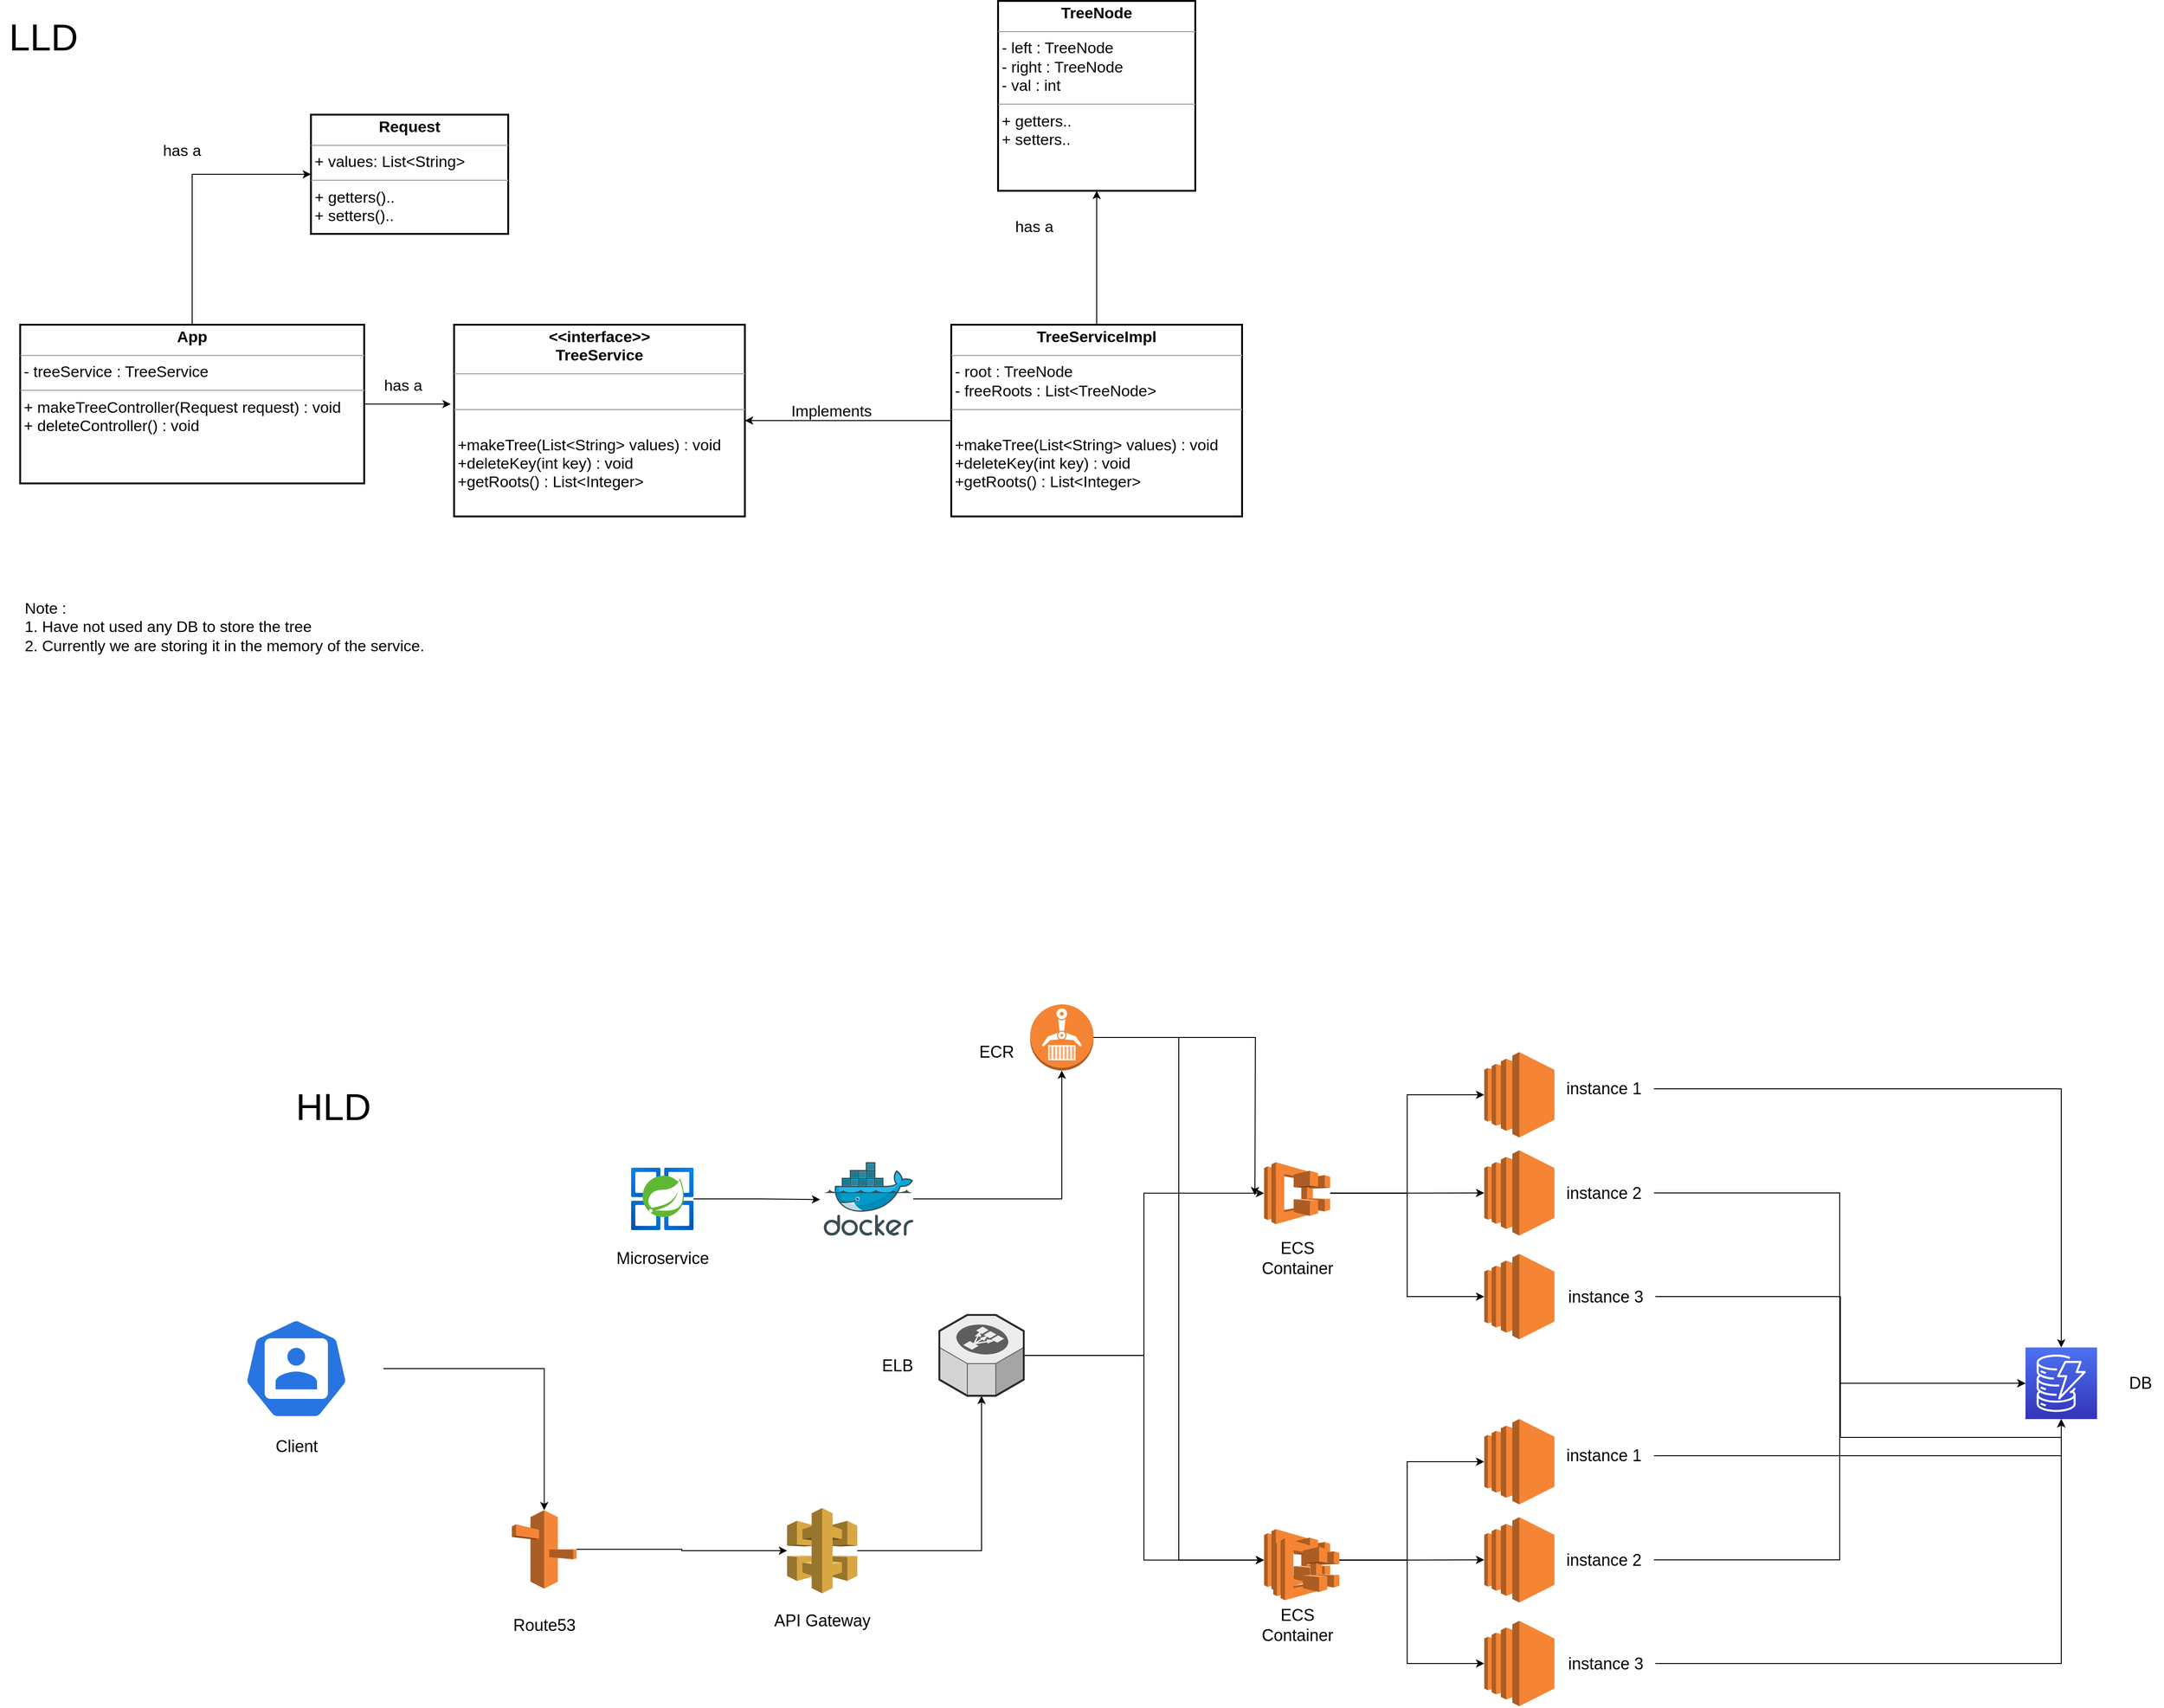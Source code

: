 <mxfile version="20.8.10" type="device"><diagram name="Page-1" id="XwcVX7_v-Ad6Ww7vvWZl"><mxGraphModel dx="2295" dy="2287" grid="0" gridSize="10" guides="1" tooltips="1" connect="1" arrows="1" fold="1" page="1" pageScale="1" pageWidth="827" pageHeight="1169" math="0" shadow="0"><root><mxCell id="0"/><mxCell id="1" parent="0"/><mxCell id="3yq8874O4GhU_qoibKw1-14" style="edgeStyle=orthogonalEdgeStyle;rounded=0;orthogonalLoop=1;jettySize=auto;html=1;entryX=0;entryY=0.5;entryDx=0;entryDy=0;entryPerimeter=0;fontSize=18;" edge="1" parent="1" source="3yq8874O4GhU_qoibKw1-1" target="3yq8874O4GhU_qoibKw1-11"><mxGeometry relative="1" as="geometry"/></mxCell><mxCell id="3yq8874O4GhU_qoibKw1-15" style="edgeStyle=orthogonalEdgeStyle;rounded=0;orthogonalLoop=1;jettySize=auto;html=1;entryX=0;entryY=0.5;entryDx=0;entryDy=0;entryPerimeter=0;fontSize=18;" edge="1" parent="1" source="3yq8874O4GhU_qoibKw1-1" target="3yq8874O4GhU_qoibKw1-12"><mxGeometry relative="1" as="geometry"/></mxCell><mxCell id="3yq8874O4GhU_qoibKw1-16" style="edgeStyle=orthogonalEdgeStyle;rounded=0;orthogonalLoop=1;jettySize=auto;html=1;entryX=0;entryY=0.5;entryDx=0;entryDy=0;entryPerimeter=0;fontSize=18;" edge="1" parent="1" source="3yq8874O4GhU_qoibKw1-1" target="3yq8874O4GhU_qoibKw1-13"><mxGeometry relative="1" as="geometry"/></mxCell><mxCell id="3yq8874O4GhU_qoibKw1-1" value="" style="outlineConnect=0;dashed=0;verticalLabelPosition=bottom;verticalAlign=top;align=center;html=1;shape=mxgraph.aws3.ecs;fillColor=#F58534;gradientColor=none;" vertex="1" parent="1"><mxGeometry x="600" y="130" width="72" height="67.5" as="geometry"/></mxCell><mxCell id="3yq8874O4GhU_qoibKw1-4" style="edgeStyle=orthogonalEdgeStyle;rounded=0;orthogonalLoop=1;jettySize=auto;html=1;entryX=0.5;entryY=1;entryDx=0;entryDy=0;entryPerimeter=0;" edge="1" parent="1" source="3yq8874O4GhU_qoibKw1-2" target="3yq8874O4GhU_qoibKw1-3"><mxGeometry relative="1" as="geometry"><mxPoint x="350" y="170" as="targetPoint"/></mxGeometry></mxCell><mxCell id="3yq8874O4GhU_qoibKw1-2" value="" style="sketch=0;aspect=fixed;html=1;points=[];align=center;image;fontSize=12;image=img/lib/mscae/Docker.svg;" vertex="1" parent="1"><mxGeometry x="120" y="130" width="97.56" height="80" as="geometry"/></mxCell><mxCell id="3yq8874O4GhU_qoibKw1-5" style="edgeStyle=orthogonalEdgeStyle;rounded=0;orthogonalLoop=1;jettySize=auto;html=1;" edge="1" parent="1" source="3yq8874O4GhU_qoibKw1-3"><mxGeometry relative="1" as="geometry"><mxPoint x="590" y="166.0" as="targetPoint"/></mxGeometry></mxCell><mxCell id="3yq8874O4GhU_qoibKw1-84" style="edgeStyle=orthogonalEdgeStyle;rounded=0;orthogonalLoop=1;jettySize=auto;html=1;entryX=0;entryY=0.5;entryDx=0;entryDy=0;entryPerimeter=0;fontSize=18;" edge="1" parent="1" source="3yq8874O4GhU_qoibKw1-3" target="3yq8874O4GhU_qoibKw1-70"><mxGeometry relative="1" as="geometry"/></mxCell><mxCell id="3yq8874O4GhU_qoibKw1-3" value="" style="outlineConnect=0;dashed=0;verticalLabelPosition=bottom;verticalAlign=top;align=center;html=1;shape=mxgraph.aws3.ecr;fillColor=#F58534;gradientColor=none;" vertex="1" parent="1"><mxGeometry x="345" y="-42" width="69" height="72" as="geometry"/></mxCell><mxCell id="3yq8874O4GhU_qoibKw1-7" style="edgeStyle=orthogonalEdgeStyle;rounded=0;orthogonalLoop=1;jettySize=auto;html=1;entryX=-0.041;entryY=0.508;entryDx=0;entryDy=0;entryPerimeter=0;" edge="1" parent="1" source="3yq8874O4GhU_qoibKw1-6" target="3yq8874O4GhU_qoibKw1-2"><mxGeometry relative="1" as="geometry"/></mxCell><mxCell id="3yq8874O4GhU_qoibKw1-6" value="" style="aspect=fixed;html=1;points=[];align=center;image;fontSize=12;image=img/lib/azure2/compute/Azure_Spring_Cloud.svg;" vertex="1" parent="1"><mxGeometry x="-90" y="136" width="68" height="68" as="geometry"/></mxCell><mxCell id="3yq8874O4GhU_qoibKw1-8" value="Microservice" style="text;html=1;align=center;verticalAlign=middle;resizable=0;points=[];autosize=1;strokeColor=none;fillColor=none;strokeWidth=2;fontSize=18;" vertex="1" parent="1"><mxGeometry x="-116" y="215" width="120" height="40" as="geometry"/></mxCell><mxCell id="3yq8874O4GhU_qoibKw1-9" value="ECR" style="text;html=1;align=center;verticalAlign=middle;resizable=0;points=[];autosize=1;strokeColor=none;fillColor=none;strokeWidth=2;fontSize=18;" vertex="1" parent="1"><mxGeometry x="278" y="-10" width="60" height="40" as="geometry"/></mxCell><mxCell id="3yq8874O4GhU_qoibKw1-10" value="ECS&lt;br&gt;Container" style="text;html=1;align=center;verticalAlign=middle;resizable=0;points=[];autosize=1;strokeColor=none;fillColor=none;strokeWidth=2;fontSize=18;" vertex="1" parent="1"><mxGeometry x="586" y="205" width="100" height="60" as="geometry"/></mxCell><mxCell id="3yq8874O4GhU_qoibKw1-11" value="" style="outlineConnect=0;dashed=0;verticalLabelPosition=bottom;verticalAlign=top;align=center;html=1;shape=mxgraph.aws3.ec2;fillColor=#F58534;gradientColor=none;strokeWidth=2;fontSize=18;" vertex="1" parent="1"><mxGeometry x="840" y="10" width="76.5" height="93" as="geometry"/></mxCell><mxCell id="3yq8874O4GhU_qoibKw1-12" value="" style="outlineConnect=0;dashed=0;verticalLabelPosition=bottom;verticalAlign=top;align=center;html=1;shape=mxgraph.aws3.ec2;fillColor=#F58534;gradientColor=none;strokeWidth=2;fontSize=18;" vertex="1" parent="1"><mxGeometry x="840" y="117" width="76.5" height="93" as="geometry"/></mxCell><mxCell id="3yq8874O4GhU_qoibKw1-13" value="" style="outlineConnect=0;dashed=0;verticalLabelPosition=bottom;verticalAlign=top;align=center;html=1;shape=mxgraph.aws3.ec2;fillColor=#F58534;gradientColor=none;strokeWidth=2;fontSize=18;" vertex="1" parent="1"><mxGeometry x="840" y="230" width="76.5" height="93" as="geometry"/></mxCell><mxCell id="3yq8874O4GhU_qoibKw1-21" style="edgeStyle=orthogonalEdgeStyle;rounded=0;orthogonalLoop=1;jettySize=auto;html=1;fontSize=18;" edge="1" parent="1" source="3yq8874O4GhU_qoibKw1-17" target="3yq8874O4GhU_qoibKw1-20"><mxGeometry relative="1" as="geometry"/></mxCell><mxCell id="3yq8874O4GhU_qoibKw1-17" value="instance 1" style="text;html=1;align=center;verticalAlign=middle;resizable=0;points=[];autosize=1;strokeColor=none;fillColor=none;fontSize=18;" vertex="1" parent="1"><mxGeometry x="915" y="30" width="110" height="40" as="geometry"/></mxCell><mxCell id="3yq8874O4GhU_qoibKw1-22" style="edgeStyle=orthogonalEdgeStyle;rounded=0;orthogonalLoop=1;jettySize=auto;html=1;entryX=0;entryY=0.5;entryDx=0;entryDy=0;entryPerimeter=0;fontSize=18;" edge="1" parent="1" source="3yq8874O4GhU_qoibKw1-18" target="3yq8874O4GhU_qoibKw1-20"><mxGeometry relative="1" as="geometry"/></mxCell><mxCell id="3yq8874O4GhU_qoibKw1-18" value="instance 2" style="text;html=1;align=center;verticalAlign=middle;resizable=0;points=[];autosize=1;strokeColor=none;fillColor=none;fontSize=18;" vertex="1" parent="1"><mxGeometry x="915" y="143.5" width="110" height="40" as="geometry"/></mxCell><mxCell id="3yq8874O4GhU_qoibKw1-23" style="edgeStyle=orthogonalEdgeStyle;rounded=0;orthogonalLoop=1;jettySize=auto;html=1;entryX=0.5;entryY=1;entryDx=0;entryDy=0;entryPerimeter=0;fontSize=18;" edge="1" parent="1" source="3yq8874O4GhU_qoibKw1-19" target="3yq8874O4GhU_qoibKw1-20"><mxGeometry relative="1" as="geometry"/></mxCell><mxCell id="3yq8874O4GhU_qoibKw1-19" value="instance 3" style="text;html=1;align=center;verticalAlign=middle;resizable=0;points=[];autosize=1;strokeColor=none;fillColor=none;fontSize=18;" vertex="1" parent="1"><mxGeometry x="916.5" y="256.5" width="110" height="40" as="geometry"/></mxCell><mxCell id="3yq8874O4GhU_qoibKw1-20" value="" style="sketch=0;points=[[0,0,0],[0.25,0,0],[0.5,0,0],[0.75,0,0],[1,0,0],[0,1,0],[0.25,1,0],[0.5,1,0],[0.75,1,0],[1,1,0],[0,0.25,0],[0,0.5,0],[0,0.75,0],[1,0.25,0],[1,0.5,0],[1,0.75,0]];outlineConnect=0;fontColor=#232F3E;gradientColor=#4D72F3;gradientDirection=north;fillColor=#3334B9;strokeColor=#ffffff;dashed=0;verticalLabelPosition=bottom;verticalAlign=top;align=center;html=1;fontSize=12;fontStyle=0;aspect=fixed;shape=mxgraph.aws4.resourceIcon;resIcon=mxgraph.aws4.dynamodb;strokeWidth=2;" vertex="1" parent="1"><mxGeometry x="1430" y="332" width="78" height="78" as="geometry"/></mxCell><mxCell id="3yq8874O4GhU_qoibKw1-24" value="DB" style="text;html=1;align=center;verticalAlign=middle;resizable=0;points=[];autosize=1;strokeColor=none;fillColor=none;fontSize=18;" vertex="1" parent="1"><mxGeometry x="1530" y="351" width="50" height="40" as="geometry"/></mxCell><mxCell id="3yq8874O4GhU_qoibKw1-27" style="edgeStyle=orthogonalEdgeStyle;rounded=0;orthogonalLoop=1;jettySize=auto;html=1;fontSize=18;" edge="1" parent="1" source="3yq8874O4GhU_qoibKw1-25" target="3yq8874O4GhU_qoibKw1-28"><mxGeometry relative="1" as="geometry"><mxPoint x="172.56" y="1015" as="targetPoint"/></mxGeometry></mxCell><mxCell id="3yq8874O4GhU_qoibKw1-25" value="" style="sketch=0;html=1;dashed=0;whitespace=wrap;fillColor=#2875E2;strokeColor=#ffffff;points=[[0.005,0.63,0],[0.1,0.2,0],[0.9,0.2,0],[0.5,0,0],[0.995,0.63,0],[0.72,0.99,0],[0.5,1,0],[0.28,0.99,0]];verticalLabelPosition=bottom;align=center;verticalAlign=top;shape=mxgraph.kubernetes.icon;prIcon=user;strokeWidth=2;fontSize=18;" vertex="1" parent="1"><mxGeometry x="-550" y="300" width="190" height="110" as="geometry"/></mxCell><mxCell id="3yq8874O4GhU_qoibKw1-100" style="edgeStyle=orthogonalEdgeStyle;rounded=0;orthogonalLoop=1;jettySize=auto;html=1;fontSize=18;" edge="1" parent="1" source="3yq8874O4GhU_qoibKw1-28" target="3yq8874O4GhU_qoibKw1-85"><mxGeometry relative="1" as="geometry"/></mxCell><mxCell id="3yq8874O4GhU_qoibKw1-28" value="" style="outlineConnect=0;dashed=0;verticalLabelPosition=bottom;verticalAlign=top;align=center;html=1;shape=mxgraph.aws3.route_53;fillColor=#F58536;gradientColor=none;strokeWidth=2;fontSize=18;" vertex="1" parent="1"><mxGeometry x="-220" y="509.33" width="70.5" height="85.5" as="geometry"/></mxCell><mxCell id="3yq8874O4GhU_qoibKw1-29" value="Route53" style="text;html=1;align=center;verticalAlign=middle;resizable=0;points=[];autosize=1;strokeColor=none;fillColor=none;fontSize=18;" vertex="1" parent="1"><mxGeometry x="-229.75" y="615" width="90" height="40" as="geometry"/></mxCell><mxCell id="3yq8874O4GhU_qoibKw1-67" style="edgeStyle=orthogonalEdgeStyle;rounded=0;orthogonalLoop=1;jettySize=auto;html=1;entryX=0;entryY=0.5;entryDx=0;entryDy=0;entryPerimeter=0;fontSize=18;" edge="1" parent="1" source="3yq8874O4GhU_qoibKw1-70" target="3yq8874O4GhU_qoibKw1-72"><mxGeometry relative="1" as="geometry"/></mxCell><mxCell id="3yq8874O4GhU_qoibKw1-68" style="edgeStyle=orthogonalEdgeStyle;rounded=0;orthogonalLoop=1;jettySize=auto;html=1;entryX=0;entryY=0.5;entryDx=0;entryDy=0;entryPerimeter=0;fontSize=18;" edge="1" parent="1" source="3yq8874O4GhU_qoibKw1-70" target="3yq8874O4GhU_qoibKw1-73"><mxGeometry relative="1" as="geometry"/></mxCell><mxCell id="3yq8874O4GhU_qoibKw1-69" style="edgeStyle=orthogonalEdgeStyle;rounded=0;orthogonalLoop=1;jettySize=auto;html=1;entryX=0;entryY=0.5;entryDx=0;entryDy=0;entryPerimeter=0;fontSize=18;" edge="1" parent="1" source="3yq8874O4GhU_qoibKw1-70" target="3yq8874O4GhU_qoibKw1-74"><mxGeometry relative="1" as="geometry"/></mxCell><mxCell id="3yq8874O4GhU_qoibKw1-70" value="" style="outlineConnect=0;dashed=0;verticalLabelPosition=bottom;verticalAlign=top;align=center;html=1;shape=mxgraph.aws3.ecs;fillColor=#F58534;gradientColor=none;" vertex="1" parent="1"><mxGeometry x="600" y="530" width="72" height="67.5" as="geometry"/></mxCell><mxCell id="3yq8874O4GhU_qoibKw1-71" value="ECS&lt;br&gt;Container" style="text;html=1;align=center;verticalAlign=middle;resizable=0;points=[];autosize=1;strokeColor=none;fillColor=none;strokeWidth=2;fontSize=18;" vertex="1" parent="1"><mxGeometry x="586" y="605" width="100" height="60" as="geometry"/></mxCell><mxCell id="3yq8874O4GhU_qoibKw1-72" value="" style="outlineConnect=0;dashed=0;verticalLabelPosition=bottom;verticalAlign=top;align=center;html=1;shape=mxgraph.aws3.ec2;fillColor=#F58534;gradientColor=none;strokeWidth=2;fontSize=18;" vertex="1" parent="1"><mxGeometry x="840" y="410" width="76.5" height="93" as="geometry"/></mxCell><mxCell id="3yq8874O4GhU_qoibKw1-73" value="" style="outlineConnect=0;dashed=0;verticalLabelPosition=bottom;verticalAlign=top;align=center;html=1;shape=mxgraph.aws3.ec2;fillColor=#F58534;gradientColor=none;strokeWidth=2;fontSize=18;" vertex="1" parent="1"><mxGeometry x="840" y="517" width="76.5" height="93" as="geometry"/></mxCell><mxCell id="3yq8874O4GhU_qoibKw1-74" value="" style="outlineConnect=0;dashed=0;verticalLabelPosition=bottom;verticalAlign=top;align=center;html=1;shape=mxgraph.aws3.ec2;fillColor=#F58534;gradientColor=none;strokeWidth=2;fontSize=18;" vertex="1" parent="1"><mxGeometry x="840" y="630" width="76.5" height="93" as="geometry"/></mxCell><mxCell id="3yq8874O4GhU_qoibKw1-75" style="edgeStyle=orthogonalEdgeStyle;rounded=0;orthogonalLoop=1;jettySize=auto;html=1;fontSize=18;" edge="1" parent="1" source="3yq8874O4GhU_qoibKw1-76" target="3yq8874O4GhU_qoibKw1-81"><mxGeometry relative="1" as="geometry"/></mxCell><mxCell id="3yq8874O4GhU_qoibKw1-76" value="instance 1" style="text;html=1;align=center;verticalAlign=middle;resizable=0;points=[];autosize=1;strokeColor=none;fillColor=none;fontSize=18;" vertex="1" parent="1"><mxGeometry x="915" y="430" width="110" height="40" as="geometry"/></mxCell><mxCell id="3yq8874O4GhU_qoibKw1-77" style="edgeStyle=orthogonalEdgeStyle;rounded=0;orthogonalLoop=1;jettySize=auto;html=1;entryX=0;entryY=0.5;entryDx=0;entryDy=0;entryPerimeter=0;fontSize=18;" edge="1" parent="1" source="3yq8874O4GhU_qoibKw1-78" target="3yq8874O4GhU_qoibKw1-81"><mxGeometry relative="1" as="geometry"/></mxCell><mxCell id="3yq8874O4GhU_qoibKw1-78" value="instance 2" style="text;html=1;align=center;verticalAlign=middle;resizable=0;points=[];autosize=1;strokeColor=none;fillColor=none;fontSize=18;" vertex="1" parent="1"><mxGeometry x="915" y="543.5" width="110" height="40" as="geometry"/></mxCell><mxCell id="3yq8874O4GhU_qoibKw1-79" style="edgeStyle=orthogonalEdgeStyle;rounded=0;orthogonalLoop=1;jettySize=auto;html=1;entryX=0.5;entryY=1;entryDx=0;entryDy=0;entryPerimeter=0;fontSize=18;" edge="1" parent="1" source="3yq8874O4GhU_qoibKw1-80" target="3yq8874O4GhU_qoibKw1-81"><mxGeometry relative="1" as="geometry"/></mxCell><mxCell id="3yq8874O4GhU_qoibKw1-80" value="instance 3" style="text;html=1;align=center;verticalAlign=middle;resizable=0;points=[];autosize=1;strokeColor=none;fillColor=none;fontSize=18;" vertex="1" parent="1"><mxGeometry x="916.5" y="656.5" width="110" height="40" as="geometry"/></mxCell><mxCell id="3yq8874O4GhU_qoibKw1-81" value="" style="sketch=0;points=[[0,0,0],[0.25,0,0],[0.5,0,0],[0.75,0,0],[1,0,0],[0,1,0],[0.25,1,0],[0.5,1,0],[0.75,1,0],[1,1,0],[0,0.25,0],[0,0.5,0],[0,0.75,0],[1,0.25,0],[1,0.5,0],[1,0.75,0]];outlineConnect=0;fontColor=#232F3E;gradientColor=#4D72F3;gradientDirection=north;fillColor=#3334B9;strokeColor=#ffffff;dashed=0;verticalLabelPosition=bottom;verticalAlign=top;align=center;html=1;fontSize=12;fontStyle=0;aspect=fixed;shape=mxgraph.aws4.resourceIcon;resIcon=mxgraph.aws4.dynamodb;strokeWidth=2;" vertex="1" parent="1"><mxGeometry x="1430" y="332" width="78" height="78" as="geometry"/></mxCell><mxCell id="3yq8874O4GhU_qoibKw1-83" value="" style="outlineConnect=0;dashed=0;verticalLabelPosition=bottom;verticalAlign=top;align=center;html=1;shape=mxgraph.aws3.ecs;fillColor=#F58534;gradientColor=none;" vertex="1" parent="1"><mxGeometry x="610" y="540" width="72" height="67.5" as="geometry"/></mxCell><mxCell id="3yq8874O4GhU_qoibKw1-88" style="edgeStyle=orthogonalEdgeStyle;rounded=0;orthogonalLoop=1;jettySize=auto;html=1;fontSize=18;" edge="1" parent="1" source="3yq8874O4GhU_qoibKw1-85" target="3yq8874O4GhU_qoibKw1-87"><mxGeometry relative="1" as="geometry"/></mxCell><mxCell id="3yq8874O4GhU_qoibKw1-85" value="" style="outlineConnect=0;dashed=0;verticalLabelPosition=bottom;verticalAlign=top;align=center;html=1;shape=mxgraph.aws3.api_gateway;fillColor=#D9A741;gradientColor=none;strokeWidth=2;fontSize=18;" vertex="1" parent="1"><mxGeometry x="80" y="507" width="76.5" height="93" as="geometry"/></mxCell><mxCell id="3yq8874O4GhU_qoibKw1-89" style="edgeStyle=orthogonalEdgeStyle;rounded=0;orthogonalLoop=1;jettySize=auto;html=1;entryX=0;entryY=0.5;entryDx=0;entryDy=0;entryPerimeter=0;fontSize=18;" edge="1" parent="1" source="3yq8874O4GhU_qoibKw1-87" target="3yq8874O4GhU_qoibKw1-70"><mxGeometry relative="1" as="geometry"/></mxCell><mxCell id="3yq8874O4GhU_qoibKw1-90" style="edgeStyle=orthogonalEdgeStyle;rounded=0;orthogonalLoop=1;jettySize=auto;html=1;entryX=0;entryY=0.5;entryDx=0;entryDy=0;entryPerimeter=0;fontSize=18;" edge="1" parent="1" source="3yq8874O4GhU_qoibKw1-87" target="3yq8874O4GhU_qoibKw1-1"><mxGeometry relative="1" as="geometry"/></mxCell><mxCell id="3yq8874O4GhU_qoibKw1-87" value="" style="verticalLabelPosition=bottom;html=1;verticalAlign=top;strokeWidth=1;align=center;outlineConnect=0;dashed=0;outlineConnect=0;shape=mxgraph.aws3d.elasticLoadBalancing;fillColor=#ECECEC;strokeColor=#5E5E5E;aspect=fixed;fontSize=18;" vertex="1" parent="1"><mxGeometry x="246" y="296.5" width="92" height="88.17" as="geometry"/></mxCell><mxCell id="3yq8874O4GhU_qoibKw1-92" value="API Gateway" style="text;html=1;align=center;verticalAlign=middle;resizable=0;points=[];autosize=1;strokeColor=none;fillColor=none;strokeWidth=2;fontSize=18;" vertex="1" parent="1"><mxGeometry x="53.25" y="610" width="130" height="40" as="geometry"/></mxCell><mxCell id="3yq8874O4GhU_qoibKw1-95" value="ELB" style="text;html=1;align=center;verticalAlign=middle;resizable=0;points=[];autosize=1;strokeColor=none;fillColor=none;fontSize=18;" vertex="1" parent="1"><mxGeometry x="170" y="332" width="60" height="40" as="geometry"/></mxCell><mxCell id="3yq8874O4GhU_qoibKw1-96" value="Client" style="text;html=1;align=center;verticalAlign=middle;resizable=0;points=[];autosize=1;strokeColor=none;fillColor=none;fontSize=18;" vertex="1" parent="1"><mxGeometry x="-490" y="420" width="70" height="40" as="geometry"/></mxCell><mxCell id="3yq8874O4GhU_qoibKw1-101" value="HLD" style="text;html=1;align=center;verticalAlign=middle;resizable=0;points=[];autosize=1;strokeColor=none;fillColor=none;fontSize=41;" vertex="1" parent="1"><mxGeometry x="-470" y="40" width="110" height="60" as="geometry"/></mxCell><mxCell id="3yq8874O4GhU_qoibKw1-102" value="LLD" style="text;html=1;align=center;verticalAlign=middle;resizable=0;points=[];autosize=1;strokeColor=none;fillColor=none;fontSize=41;" vertex="1" parent="1"><mxGeometry x="-778" y="-1127" width="93" height="61" as="geometry"/></mxCell><mxCell id="3yq8874O4GhU_qoibKw1-116" value="&lt;p style=&quot;margin: 4px 0px 0px; text-align: center; font-size: 17px;&quot;&gt;&lt;b style=&quot;&quot;&gt;&lt;font style=&quot;font-size: 17px;&quot;&gt;Request&lt;/font&gt;&lt;/b&gt;&lt;/p&gt;&lt;hr style=&quot;font-size: 17px;&quot; size=&quot;1&quot;&gt;&lt;p style=&quot;margin: 0px 0px 0px 4px; font-size: 17px;&quot;&gt;&lt;font style=&quot;font-size: 17px;&quot;&gt;+ values: List&amp;lt;String&amp;gt;&lt;/font&gt;&lt;/p&gt;&lt;hr style=&quot;font-size: 17px;&quot; size=&quot;1&quot;&gt;&lt;p style=&quot;margin: 0px 0px 0px 4px; font-size: 17px;&quot;&gt;&lt;font style=&quot;font-size: 17px;&quot;&gt;+ getters()..&lt;/font&gt;&lt;/p&gt;&lt;p style=&quot;margin: 0px 0px 0px 4px; font-size: 17px;&quot;&gt;&lt;font style=&quot;font-size: 17px;&quot;&gt;+ setters()..&lt;/font&gt;&lt;/p&gt;" style="verticalAlign=top;align=left;overflow=fill;fontSize=12;fontFamily=Helvetica;html=1;strokeWidth=2;" vertex="1" parent="1"><mxGeometry x="-439" y="-1012" width="215" height="130" as="geometry"/></mxCell><mxCell id="3yq8874O4GhU_qoibKw1-118" style="edgeStyle=orthogonalEdgeStyle;rounded=0;orthogonalLoop=1;jettySize=auto;html=1;entryX=0;entryY=0.5;entryDx=0;entryDy=0;fontSize=17;" edge="1" parent="1" source="3yq8874O4GhU_qoibKw1-117" target="3yq8874O4GhU_qoibKw1-116"><mxGeometry relative="1" as="geometry"/></mxCell><mxCell id="3yq8874O4GhU_qoibKw1-121" style="edgeStyle=orthogonalEdgeStyle;rounded=0;orthogonalLoop=1;jettySize=auto;html=1;fontSize=17;" edge="1" parent="1" source="3yq8874O4GhU_qoibKw1-117"><mxGeometry relative="1" as="geometry"><mxPoint x="-286.667" y="-696.5" as="targetPoint"/></mxGeometry></mxCell><mxCell id="3yq8874O4GhU_qoibKw1-117" value="&lt;p style=&quot;margin: 4px 0px 0px; text-align: center; font-size: 17px;&quot;&gt;&lt;b style=&quot;&quot;&gt;&lt;font style=&quot;font-size: 17px;&quot;&gt;App&lt;/font&gt;&lt;/b&gt;&lt;/p&gt;&lt;hr style=&quot;font-size: 17px;&quot; size=&quot;1&quot;&gt;&lt;p style=&quot;margin: 0px 0px 0px 4px; font-size: 17px;&quot;&gt;- treeService : TreeService&lt;/p&gt;&lt;hr style=&quot;font-size: 17px;&quot; size=&quot;1&quot;&gt;&lt;p style=&quot;margin: 0px 0px 0px 4px; font-size: 17px;&quot;&gt;&lt;font style=&quot;font-size: 17px;&quot;&gt;+ makeTreeController(Request request) : void&lt;/font&gt;&lt;/p&gt;&lt;p style=&quot;margin: 0px 0px 0px 4px; font-size: 17px;&quot;&gt;&lt;font style=&quot;font-size: 17px;&quot;&gt;+ deleteController() : void&lt;/font&gt;&lt;/p&gt;" style="verticalAlign=top;align=left;overflow=fill;fontSize=12;fontFamily=Helvetica;html=1;strokeWidth=2;" vertex="1" parent="1"><mxGeometry x="-756" y="-783" width="375" height="173" as="geometry"/></mxCell><mxCell id="3yq8874O4GhU_qoibKw1-119" value="has a" style="text;html=1;align=center;verticalAlign=middle;resizable=0;points=[];autosize=1;strokeColor=none;fillColor=none;fontSize=17;" vertex="1" parent="1"><mxGeometry x="-610" y="-988" width="60" height="32" as="geometry"/></mxCell><mxCell id="3yq8874O4GhU_qoibKw1-120" value="&lt;p style=&quot;margin: 4px 0px 0px; text-align: center; font-size: 17px;&quot;&gt;&lt;b style=&quot;&quot;&gt;&lt;font style=&quot;font-size: 17px;&quot;&gt;&amp;lt;&amp;lt;interface&amp;gt;&amp;gt;&lt;br&gt;TreeService&lt;/font&gt;&lt;/b&gt;&lt;/p&gt;&lt;hr style=&quot;font-size: 17px;&quot; size=&quot;1&quot;&gt;&lt;p style=&quot;margin: 0px 0px 0px 4px; font-size: 17px;&quot;&gt;&lt;br&gt;&lt;/p&gt;&lt;hr style=&quot;font-size: 17px;&quot; size=&quot;1&quot;&gt;&lt;p style=&quot;margin: 0px 0px 0px 4px; font-size: 17px;&quot;&gt;&lt;br&gt;&lt;/p&gt;&lt;p style=&quot;margin: 0px 0px 0px 4px; font-size: 17px;&quot;&gt;+makeTree(List&amp;lt;String&amp;gt; values) : void&lt;/p&gt;&lt;p style=&quot;margin: 0px 0px 0px 4px; font-size: 17px;&quot;&gt;+deleteKey(int key) : void&lt;/p&gt;&lt;p style=&quot;margin: 0px 0px 0px 4px; font-size: 17px;&quot;&gt;+getRoots() : List&amp;lt;Integer&amp;gt;&lt;/p&gt;" style="verticalAlign=top;align=left;overflow=fill;fontSize=12;fontFamily=Helvetica;html=1;strokeWidth=2;" vertex="1" parent="1"><mxGeometry x="-283" y="-783" width="317" height="209" as="geometry"/></mxCell><mxCell id="3yq8874O4GhU_qoibKw1-124" style="edgeStyle=orthogonalEdgeStyle;rounded=0;orthogonalLoop=1;jettySize=auto;html=1;entryX=1;entryY=0.5;entryDx=0;entryDy=0;fontSize=17;" edge="1" parent="1" source="3yq8874O4GhU_qoibKw1-123" target="3yq8874O4GhU_qoibKw1-120"><mxGeometry relative="1" as="geometry"/></mxCell><mxCell id="3yq8874O4GhU_qoibKw1-129" style="edgeStyle=orthogonalEdgeStyle;rounded=0;orthogonalLoop=1;jettySize=auto;html=1;entryX=0.5;entryY=1;entryDx=0;entryDy=0;fontSize=17;" edge="1" parent="1" source="3yq8874O4GhU_qoibKw1-123" target="3yq8874O4GhU_qoibKw1-128"><mxGeometry relative="1" as="geometry"/></mxCell><mxCell id="3yq8874O4GhU_qoibKw1-123" value="&lt;p style=&quot;margin: 4px 0px 0px; text-align: center; font-size: 17px;&quot;&gt;&lt;b style=&quot;&quot;&gt;&lt;font style=&quot;font-size: 17px;&quot;&gt;TreeServiceImpl&lt;/font&gt;&lt;/b&gt;&lt;/p&gt;&lt;hr style=&quot;font-size: 17px;&quot; size=&quot;1&quot;&gt;&lt;p style=&quot;margin: 0px 0px 0px 4px; font-size: 17px;&quot;&gt;- root : TreeNode&lt;/p&gt;&lt;p style=&quot;margin: 0px 0px 0px 4px; font-size: 17px;&quot;&gt;- freeRoots : List&amp;lt;TreeNode&amp;gt;&lt;/p&gt;&lt;hr style=&quot;font-size: 17px;&quot; size=&quot;1&quot;&gt;&lt;p style=&quot;margin: 0px 0px 0px 4px; font-size: 17px;&quot;&gt;&lt;br&gt;&lt;/p&gt;&lt;p style=&quot;margin: 0px 0px 0px 4px; font-size: 17px;&quot;&gt;+makeTree(List&amp;lt;String&amp;gt; values) : void&lt;/p&gt;&lt;p style=&quot;margin: 0px 0px 0px 4px; font-size: 17px;&quot;&gt;+deleteKey(int key) : void&lt;/p&gt;&lt;p style=&quot;margin: 0px 0px 0px 4px; font-size: 17px;&quot;&gt;+getRoots() : List&amp;lt;Integer&amp;gt;&lt;/p&gt;" style="verticalAlign=top;align=left;overflow=fill;fontSize=12;fontFamily=Helvetica;html=1;strokeWidth=2;" vertex="1" parent="1"><mxGeometry x="259" y="-783" width="317" height="209" as="geometry"/></mxCell><mxCell id="3yq8874O4GhU_qoibKw1-125" value="Implements" style="text;html=1;align=center;verticalAlign=middle;resizable=0;points=[];autosize=1;strokeColor=none;fillColor=none;fontSize=17;" vertex="1" parent="1"><mxGeometry x="75" y="-704" width="106" height="32" as="geometry"/></mxCell><mxCell id="3yq8874O4GhU_qoibKw1-126" value="has a" style="text;html=1;align=center;verticalAlign=middle;resizable=0;points=[];autosize=1;strokeColor=none;fillColor=none;fontSize=17;" vertex="1" parent="1"><mxGeometry x="-369" y="-732" width="60" height="32" as="geometry"/></mxCell><mxCell id="3yq8874O4GhU_qoibKw1-128" value="&lt;p style=&quot;margin: 4px 0px 0px; text-align: center; font-size: 17px;&quot;&gt;&lt;b style=&quot;&quot;&gt;&lt;font style=&quot;font-size: 17px;&quot;&gt;TreeNode&lt;/font&gt;&lt;/b&gt;&lt;/p&gt;&lt;hr style=&quot;font-size: 17px;&quot; size=&quot;1&quot;&gt;&lt;p style=&quot;margin: 0px 0px 0px 4px; font-size: 17px;&quot;&gt;- left : TreeNode&lt;/p&gt;&lt;p style=&quot;margin: 0px 0px 0px 4px; font-size: 17px;&quot;&gt;- right : TreeNode&lt;/p&gt;&lt;p style=&quot;margin: 0px 0px 0px 4px; font-size: 17px;&quot;&gt;- val : int&lt;/p&gt;&lt;hr style=&quot;font-size: 17px;&quot; size=&quot;1&quot;&gt;&lt;p style=&quot;margin: 0px 0px 0px 4px; font-size: 17px;&quot;&gt;+ getters..&lt;/p&gt;&lt;p style=&quot;margin: 0px 0px 0px 4px; font-size: 17px;&quot;&gt;+ setters..&lt;/p&gt;" style="verticalAlign=top;align=left;overflow=fill;fontSize=12;fontFamily=Helvetica;html=1;strokeWidth=2;" vertex="1" parent="1"><mxGeometry x="310" y="-1136" width="215" height="207" as="geometry"/></mxCell><mxCell id="3yq8874O4GhU_qoibKw1-130" value="has a" style="text;html=1;align=center;verticalAlign=middle;resizable=0;points=[];autosize=1;strokeColor=none;fillColor=none;fontSize=17;" vertex="1" parent="1"><mxGeometry x="319" y="-905" width="60" height="32" as="geometry"/></mxCell><mxCell id="3yq8874O4GhU_qoibKw1-131" value="Note :&amp;nbsp;&lt;br&gt;1. Have not used any DB to store the tree&lt;br&gt;2. Currently we are storing it in the memory of the service.&lt;br&gt;" style="text;html=1;align=left;verticalAlign=middle;resizable=0;points=[];autosize=1;strokeColor=none;fillColor=none;fontSize=17;" vertex="1" parent="1"><mxGeometry x="-753" y="-490" width="454" height="73" as="geometry"/></mxCell></root></mxGraphModel></diagram></mxfile>